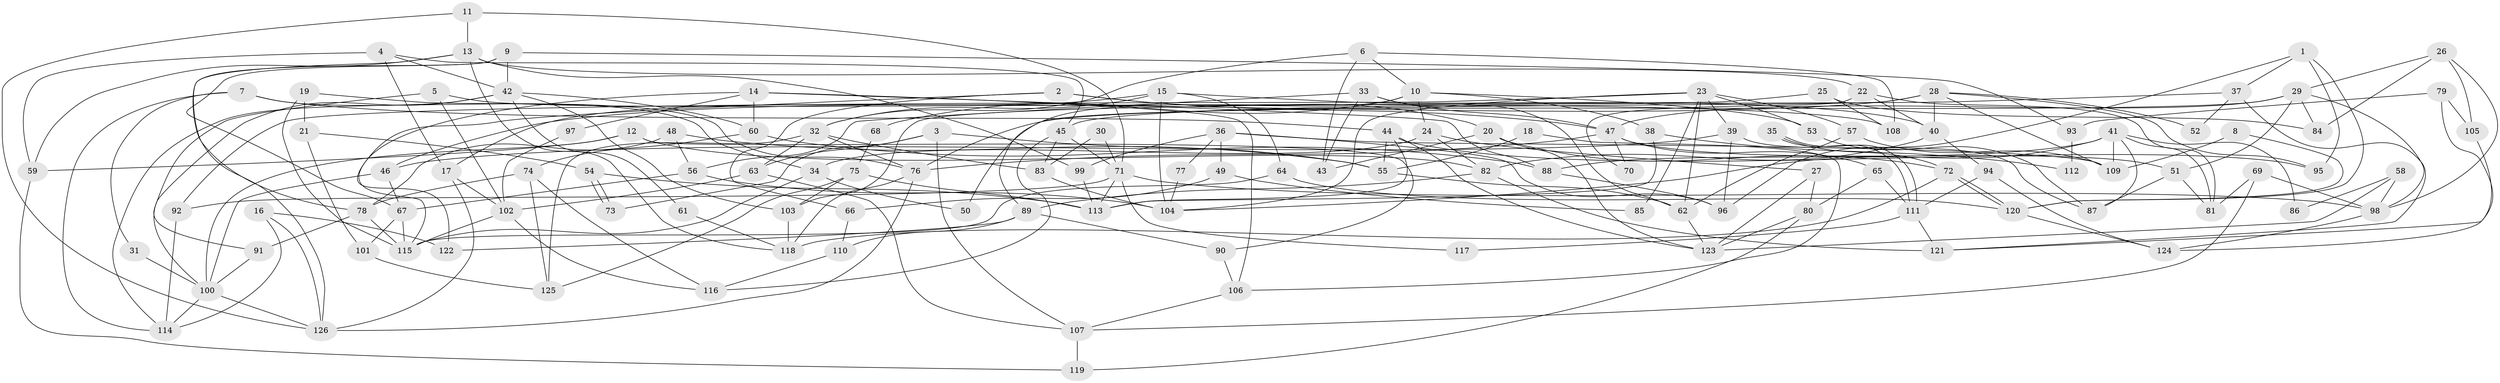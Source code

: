 // Generated by graph-tools (version 1.1) at 2025/50/03/09/25 03:50:11]
// undirected, 126 vertices, 252 edges
graph export_dot {
graph [start="1"]
  node [color=gray90,style=filled];
  1;
  2;
  3;
  4;
  5;
  6;
  7;
  8;
  9;
  10;
  11;
  12;
  13;
  14;
  15;
  16;
  17;
  18;
  19;
  20;
  21;
  22;
  23;
  24;
  25;
  26;
  27;
  28;
  29;
  30;
  31;
  32;
  33;
  34;
  35;
  36;
  37;
  38;
  39;
  40;
  41;
  42;
  43;
  44;
  45;
  46;
  47;
  48;
  49;
  50;
  51;
  52;
  53;
  54;
  55;
  56;
  57;
  58;
  59;
  60;
  61;
  62;
  63;
  64;
  65;
  66;
  67;
  68;
  69;
  70;
  71;
  72;
  73;
  74;
  75;
  76;
  77;
  78;
  79;
  80;
  81;
  82;
  83;
  84;
  85;
  86;
  87;
  88;
  89;
  90;
  91;
  92;
  93;
  94;
  95;
  96;
  97;
  98;
  99;
  100;
  101;
  102;
  103;
  104;
  105;
  106;
  107;
  108;
  109;
  110;
  111;
  112;
  113;
  114;
  115;
  116;
  117;
  118;
  119;
  120;
  121;
  122;
  123;
  124;
  125;
  126;
  1 -- 120;
  1 -- 37;
  1 -- 95;
  1 -- 96;
  2 -- 47;
  2 -- 20;
  2 -- 66;
  2 -- 115;
  3 -- 63;
  3 -- 55;
  3 -- 73;
  3 -- 107;
  4 -- 42;
  4 -- 45;
  4 -- 17;
  4 -- 59;
  5 -- 102;
  5 -- 91;
  5 -- 108;
  6 -- 10;
  6 -- 32;
  6 -- 43;
  6 -- 108;
  7 -- 114;
  7 -- 44;
  7 -- 31;
  7 -- 34;
  8 -- 120;
  8 -- 109;
  9 -- 67;
  9 -- 42;
  9 -- 93;
  9 -- 126;
  10 -- 53;
  10 -- 89;
  10 -- 24;
  10 -- 38;
  10 -- 68;
  11 -- 126;
  11 -- 71;
  11 -- 13;
  12 -- 82;
  12 -- 100;
  12 -- 59;
  12 -- 90;
  13 -- 59;
  13 -- 22;
  13 -- 78;
  13 -- 99;
  13 -- 118;
  14 -- 88;
  14 -- 60;
  14 -- 97;
  14 -- 106;
  14 -- 122;
  15 -- 17;
  15 -- 40;
  15 -- 32;
  15 -- 64;
  15 -- 104;
  16 -- 126;
  16 -- 114;
  16 -- 122;
  17 -- 126;
  17 -- 102;
  18 -- 106;
  18 -- 55;
  19 -- 76;
  19 -- 115;
  19 -- 21;
  20 -- 72;
  20 -- 43;
  20 -- 123;
  21 -- 54;
  21 -- 101;
  22 -- 40;
  22 -- 70;
  22 -- 81;
  23 -- 104;
  23 -- 57;
  23 -- 39;
  23 -- 53;
  23 -- 62;
  23 -- 85;
  23 -- 92;
  24 -- 34;
  24 -- 27;
  24 -- 82;
  25 -- 108;
  25 -- 103;
  25 -- 84;
  26 -- 84;
  26 -- 29;
  26 -- 98;
  26 -- 105;
  27 -- 80;
  27 -- 123;
  28 -- 46;
  28 -- 95;
  28 -- 40;
  28 -- 50;
  28 -- 52;
  28 -- 109;
  29 -- 98;
  29 -- 51;
  29 -- 47;
  29 -- 76;
  29 -- 84;
  30 -- 83;
  30 -- 71;
  31 -- 100;
  32 -- 76;
  32 -- 63;
  32 -- 83;
  32 -- 125;
  33 -- 47;
  33 -- 62;
  33 -- 43;
  33 -- 56;
  34 -- 115;
  34 -- 50;
  35 -- 72;
  35 -- 111;
  35 -- 111;
  36 -- 99;
  36 -- 96;
  36 -- 49;
  36 -- 77;
  36 -- 109;
  37 -- 45;
  37 -- 121;
  37 -- 52;
  38 -- 113;
  38 -- 112;
  39 -- 87;
  39 -- 46;
  39 -- 96;
  40 -- 82;
  40 -- 94;
  41 -- 81;
  41 -- 109;
  41 -- 86;
  41 -- 87;
  41 -- 88;
  41 -- 104;
  42 -- 60;
  42 -- 103;
  42 -- 61;
  42 -- 100;
  42 -- 114;
  44 -- 55;
  44 -- 123;
  44 -- 95;
  44 -- 113;
  45 -- 71;
  45 -- 83;
  45 -- 116;
  46 -- 67;
  46 -- 100;
  47 -- 76;
  47 -- 51;
  47 -- 65;
  47 -- 70;
  48 -- 56;
  48 -- 78;
  48 -- 55;
  49 -- 66;
  49 -- 85;
  51 -- 81;
  51 -- 87;
  53 -- 87;
  54 -- 113;
  54 -- 73;
  54 -- 73;
  55 -- 62;
  56 -- 104;
  56 -- 67;
  57 -- 109;
  57 -- 62;
  58 -- 123;
  58 -- 98;
  58 -- 86;
  59 -- 119;
  60 -- 74;
  60 -- 88;
  61 -- 118;
  62 -- 123;
  63 -- 102;
  63 -- 107;
  64 -- 115;
  64 -- 120;
  65 -- 80;
  65 -- 111;
  66 -- 110;
  67 -- 101;
  67 -- 115;
  68 -- 75;
  69 -- 98;
  69 -- 107;
  69 -- 81;
  71 -- 92;
  71 -- 98;
  71 -- 113;
  71 -- 117;
  72 -- 118;
  72 -- 120;
  72 -- 120;
  74 -- 116;
  74 -- 78;
  74 -- 125;
  75 -- 125;
  75 -- 113;
  75 -- 103;
  76 -- 126;
  76 -- 118;
  77 -- 104;
  78 -- 115;
  78 -- 91;
  79 -- 124;
  79 -- 105;
  79 -- 93;
  80 -- 123;
  80 -- 119;
  82 -- 89;
  82 -- 121;
  83 -- 104;
  88 -- 96;
  89 -- 90;
  89 -- 122;
  89 -- 110;
  90 -- 106;
  91 -- 100;
  92 -- 114;
  93 -- 112;
  94 -- 111;
  94 -- 124;
  97 -- 102;
  98 -- 124;
  99 -- 113;
  100 -- 114;
  100 -- 126;
  101 -- 125;
  102 -- 115;
  102 -- 116;
  103 -- 118;
  105 -- 121;
  106 -- 107;
  107 -- 119;
  110 -- 116;
  111 -- 117;
  111 -- 121;
  120 -- 124;
}
